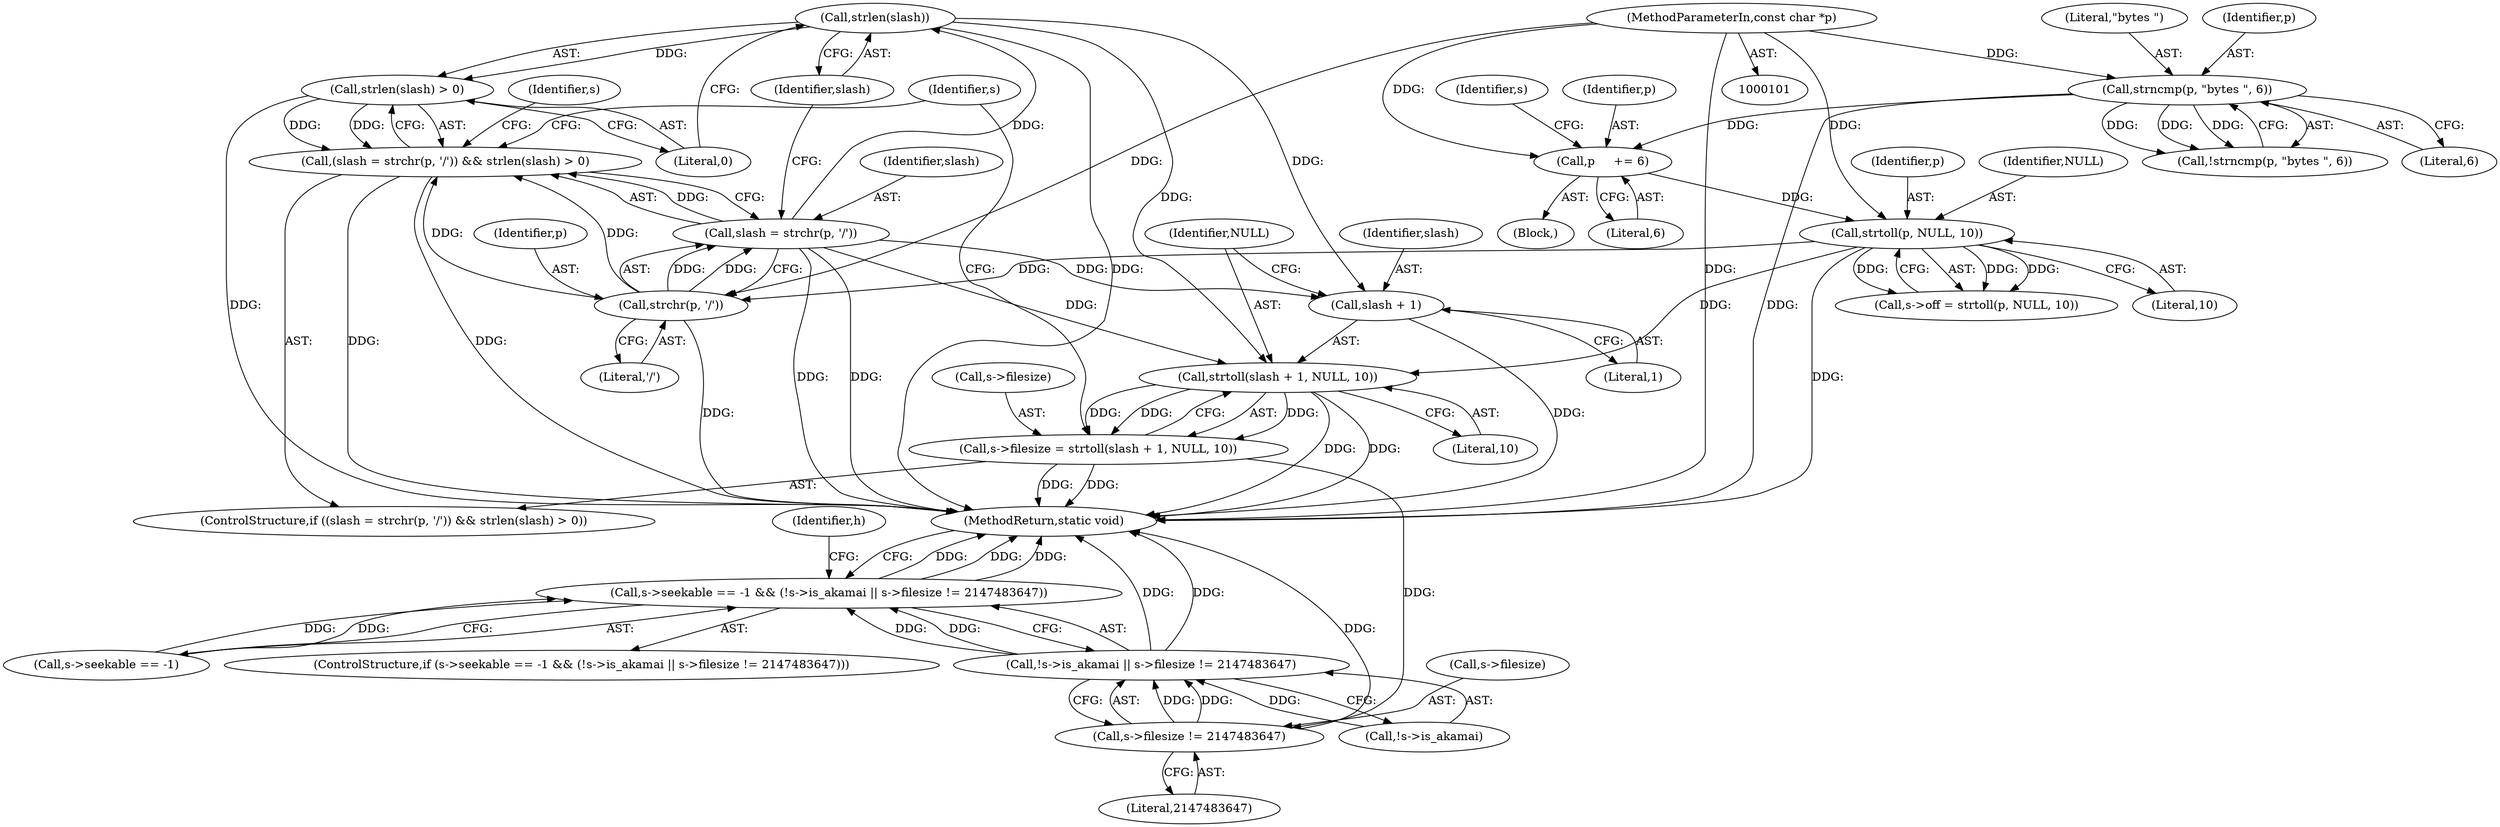 digraph "1_FFmpeg_2a05c8f813de6f2278827734bf8102291e7484aa_6@API" {
"1000138" [label="(Call,strlen(slash))"];
"1000132" [label="(Call,slash = strchr(p, '/'))"];
"1000134" [label="(Call,strchr(p, '/'))"];
"1000126" [label="(Call,strtoll(p, NULL, 10))"];
"1000119" [label="(Call,p     += 6)"];
"1000114" [label="(Call,strncmp(p, \"bytes \", 6))"];
"1000103" [label="(MethodParameterIn,const char *p)"];
"1000137" [label="(Call,strlen(slash) > 0)"];
"1000131" [label="(Call,(slash = strchr(p, '/')) && strlen(slash) > 0)"];
"1000145" [label="(Call,strtoll(slash + 1, NULL, 10))"];
"1000141" [label="(Call,s->filesize = strtoll(slash + 1, NULL, 10))"];
"1000164" [label="(Call,s->filesize != 2147483647)"];
"1000159" [label="(Call,!s->is_akamai || s->filesize != 2147483647)"];
"1000152" [label="(Call,s->seekable == -1 && (!s->is_akamai || s->filesize != 2147483647))"];
"1000146" [label="(Call,slash + 1)"];
"1000130" [label="(ControlStructure,if ((slash = strchr(p, '/')) && strlen(slash) > 0))"];
"1000113" [label="(Call,!strncmp(p, \"bytes \", 6))"];
"1000146" [label="(Call,slash + 1)"];
"1000145" [label="(Call,strtoll(slash + 1, NULL, 10))"];
"1000131" [label="(Call,(slash = strchr(p, '/')) && strlen(slash) > 0)"];
"1000140" [label="(Literal,0)"];
"1000142" [label="(Call,s->filesize)"];
"1000165" [label="(Call,s->filesize)"];
"1000115" [label="(Identifier,p)"];
"1000119" [label="(Call,p     += 6)"];
"1000137" [label="(Call,strlen(slash) > 0)"];
"1000160" [label="(Call,!s->is_akamai)"];
"1000150" [label="(Literal,10)"];
"1000122" [label="(Call,s->off = strtoll(p, NULL, 10))"];
"1000155" [label="(Identifier,s)"];
"1000164" [label="(Call,s->filesize != 2147483647)"];
"1000168" [label="(Literal,2147483647)"];
"1000124" [label="(Identifier,s)"];
"1000136" [label="(Literal,'/')"];
"1000143" [label="(Identifier,s)"];
"1000152" [label="(Call,s->seekable == -1 && (!s->is_akamai || s->filesize != 2147483647))"];
"1000114" [label="(Call,strncmp(p, \"bytes \", 6))"];
"1000126" [label="(Call,strtoll(p, NULL, 10))"];
"1000147" [label="(Identifier,slash)"];
"1000134" [label="(Call,strchr(p, '/'))"];
"1000116" [label="(Literal,\"bytes \")"];
"1000127" [label="(Identifier,p)"];
"1000159" [label="(Call,!s->is_akamai || s->filesize != 2147483647)"];
"1000148" [label="(Literal,1)"];
"1000138" [label="(Call,strlen(slash))"];
"1000132" [label="(Call,slash = strchr(p, '/'))"];
"1000117" [label="(Literal,6)"];
"1000135" [label="(Identifier,p)"];
"1000174" [label="(MethodReturn,static void)"];
"1000128" [label="(Identifier,NULL)"];
"1000139" [label="(Identifier,slash)"];
"1000153" [label="(Call,s->seekable == -1)"];
"1000171" [label="(Identifier,h)"];
"1000120" [label="(Identifier,p)"];
"1000149" [label="(Identifier,NULL)"];
"1000151" [label="(ControlStructure,if (s->seekable == -1 && (!s->is_akamai || s->filesize != 2147483647)))"];
"1000141" [label="(Call,s->filesize = strtoll(slash + 1, NULL, 10))"];
"1000129" [label="(Literal,10)"];
"1000133" [label="(Identifier,slash)"];
"1000118" [label="(Block,)"];
"1000121" [label="(Literal,6)"];
"1000103" [label="(MethodParameterIn,const char *p)"];
"1000138" -> "1000137"  [label="AST: "];
"1000138" -> "1000139"  [label="CFG: "];
"1000139" -> "1000138"  [label="AST: "];
"1000140" -> "1000138"  [label="CFG: "];
"1000138" -> "1000174"  [label="DDG: "];
"1000138" -> "1000137"  [label="DDG: "];
"1000132" -> "1000138"  [label="DDG: "];
"1000138" -> "1000145"  [label="DDG: "];
"1000138" -> "1000146"  [label="DDG: "];
"1000132" -> "1000131"  [label="AST: "];
"1000132" -> "1000134"  [label="CFG: "];
"1000133" -> "1000132"  [label="AST: "];
"1000134" -> "1000132"  [label="AST: "];
"1000139" -> "1000132"  [label="CFG: "];
"1000131" -> "1000132"  [label="CFG: "];
"1000132" -> "1000174"  [label="DDG: "];
"1000132" -> "1000174"  [label="DDG: "];
"1000132" -> "1000131"  [label="DDG: "];
"1000134" -> "1000132"  [label="DDG: "];
"1000134" -> "1000132"  [label="DDG: "];
"1000132" -> "1000145"  [label="DDG: "];
"1000132" -> "1000146"  [label="DDG: "];
"1000134" -> "1000136"  [label="CFG: "];
"1000135" -> "1000134"  [label="AST: "];
"1000136" -> "1000134"  [label="AST: "];
"1000134" -> "1000174"  [label="DDG: "];
"1000134" -> "1000131"  [label="DDG: "];
"1000134" -> "1000131"  [label="DDG: "];
"1000126" -> "1000134"  [label="DDG: "];
"1000103" -> "1000134"  [label="DDG: "];
"1000126" -> "1000122"  [label="AST: "];
"1000126" -> "1000129"  [label="CFG: "];
"1000127" -> "1000126"  [label="AST: "];
"1000128" -> "1000126"  [label="AST: "];
"1000129" -> "1000126"  [label="AST: "];
"1000122" -> "1000126"  [label="CFG: "];
"1000126" -> "1000174"  [label="DDG: "];
"1000126" -> "1000122"  [label="DDG: "];
"1000126" -> "1000122"  [label="DDG: "];
"1000126" -> "1000122"  [label="DDG: "];
"1000119" -> "1000126"  [label="DDG: "];
"1000103" -> "1000126"  [label="DDG: "];
"1000126" -> "1000145"  [label="DDG: "];
"1000119" -> "1000118"  [label="AST: "];
"1000119" -> "1000121"  [label="CFG: "];
"1000120" -> "1000119"  [label="AST: "];
"1000121" -> "1000119"  [label="AST: "];
"1000124" -> "1000119"  [label="CFG: "];
"1000114" -> "1000119"  [label="DDG: "];
"1000103" -> "1000119"  [label="DDG: "];
"1000114" -> "1000113"  [label="AST: "];
"1000114" -> "1000117"  [label="CFG: "];
"1000115" -> "1000114"  [label="AST: "];
"1000116" -> "1000114"  [label="AST: "];
"1000117" -> "1000114"  [label="AST: "];
"1000113" -> "1000114"  [label="CFG: "];
"1000114" -> "1000174"  [label="DDG: "];
"1000114" -> "1000113"  [label="DDG: "];
"1000114" -> "1000113"  [label="DDG: "];
"1000114" -> "1000113"  [label="DDG: "];
"1000103" -> "1000114"  [label="DDG: "];
"1000103" -> "1000101"  [label="AST: "];
"1000103" -> "1000174"  [label="DDG: "];
"1000137" -> "1000131"  [label="AST: "];
"1000137" -> "1000140"  [label="CFG: "];
"1000140" -> "1000137"  [label="AST: "];
"1000131" -> "1000137"  [label="CFG: "];
"1000137" -> "1000174"  [label="DDG: "];
"1000137" -> "1000131"  [label="DDG: "];
"1000137" -> "1000131"  [label="DDG: "];
"1000131" -> "1000130"  [label="AST: "];
"1000143" -> "1000131"  [label="CFG: "];
"1000155" -> "1000131"  [label="CFG: "];
"1000131" -> "1000174"  [label="DDG: "];
"1000131" -> "1000174"  [label="DDG: "];
"1000145" -> "1000141"  [label="AST: "];
"1000145" -> "1000150"  [label="CFG: "];
"1000146" -> "1000145"  [label="AST: "];
"1000149" -> "1000145"  [label="AST: "];
"1000150" -> "1000145"  [label="AST: "];
"1000141" -> "1000145"  [label="CFG: "];
"1000145" -> "1000174"  [label="DDG: "];
"1000145" -> "1000174"  [label="DDG: "];
"1000145" -> "1000141"  [label="DDG: "];
"1000145" -> "1000141"  [label="DDG: "];
"1000145" -> "1000141"  [label="DDG: "];
"1000141" -> "1000130"  [label="AST: "];
"1000142" -> "1000141"  [label="AST: "];
"1000155" -> "1000141"  [label="CFG: "];
"1000141" -> "1000174"  [label="DDG: "];
"1000141" -> "1000174"  [label="DDG: "];
"1000141" -> "1000164"  [label="DDG: "];
"1000164" -> "1000159"  [label="AST: "];
"1000164" -> "1000168"  [label="CFG: "];
"1000165" -> "1000164"  [label="AST: "];
"1000168" -> "1000164"  [label="AST: "];
"1000159" -> "1000164"  [label="CFG: "];
"1000164" -> "1000174"  [label="DDG: "];
"1000164" -> "1000159"  [label="DDG: "];
"1000164" -> "1000159"  [label="DDG: "];
"1000159" -> "1000152"  [label="AST: "];
"1000159" -> "1000160"  [label="CFG: "];
"1000160" -> "1000159"  [label="AST: "];
"1000152" -> "1000159"  [label="CFG: "];
"1000159" -> "1000174"  [label="DDG: "];
"1000159" -> "1000174"  [label="DDG: "];
"1000159" -> "1000152"  [label="DDG: "];
"1000159" -> "1000152"  [label="DDG: "];
"1000160" -> "1000159"  [label="DDG: "];
"1000152" -> "1000151"  [label="AST: "];
"1000152" -> "1000153"  [label="CFG: "];
"1000153" -> "1000152"  [label="AST: "];
"1000171" -> "1000152"  [label="CFG: "];
"1000174" -> "1000152"  [label="CFG: "];
"1000152" -> "1000174"  [label="DDG: "];
"1000152" -> "1000174"  [label="DDG: "];
"1000152" -> "1000174"  [label="DDG: "];
"1000153" -> "1000152"  [label="DDG: "];
"1000153" -> "1000152"  [label="DDG: "];
"1000146" -> "1000148"  [label="CFG: "];
"1000147" -> "1000146"  [label="AST: "];
"1000148" -> "1000146"  [label="AST: "];
"1000149" -> "1000146"  [label="CFG: "];
"1000146" -> "1000174"  [label="DDG: "];
}
